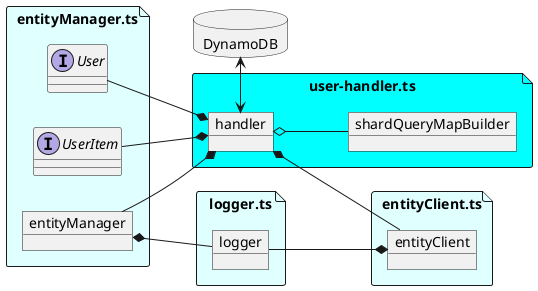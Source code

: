 @startuml handler

allowmixing

left to right direction

database DynamoDB

file "logger.ts" as loggerTs #LightCyan {
    object logger
}

file "entityManager.ts" as entityManagerTs #LightCyan {
    interface User
    interface UserItem
    object entityManager
}

file "entityClient.ts" as entitClientTs #LightCyan {
    object entityClient

    logger --* entityClient 
}

file "user-handler.ts" as searchTs #Cyan {
    object handler

    handler <-> DynamoDB
    User --* handler 
    UserItem --* handler 
    entityManager --* handler  
    handler *-- entityClient
    entityManager *-- logger

    object shardQueryMapBuilder
    handler o-- shardQueryMapBuilder
}

@enduml